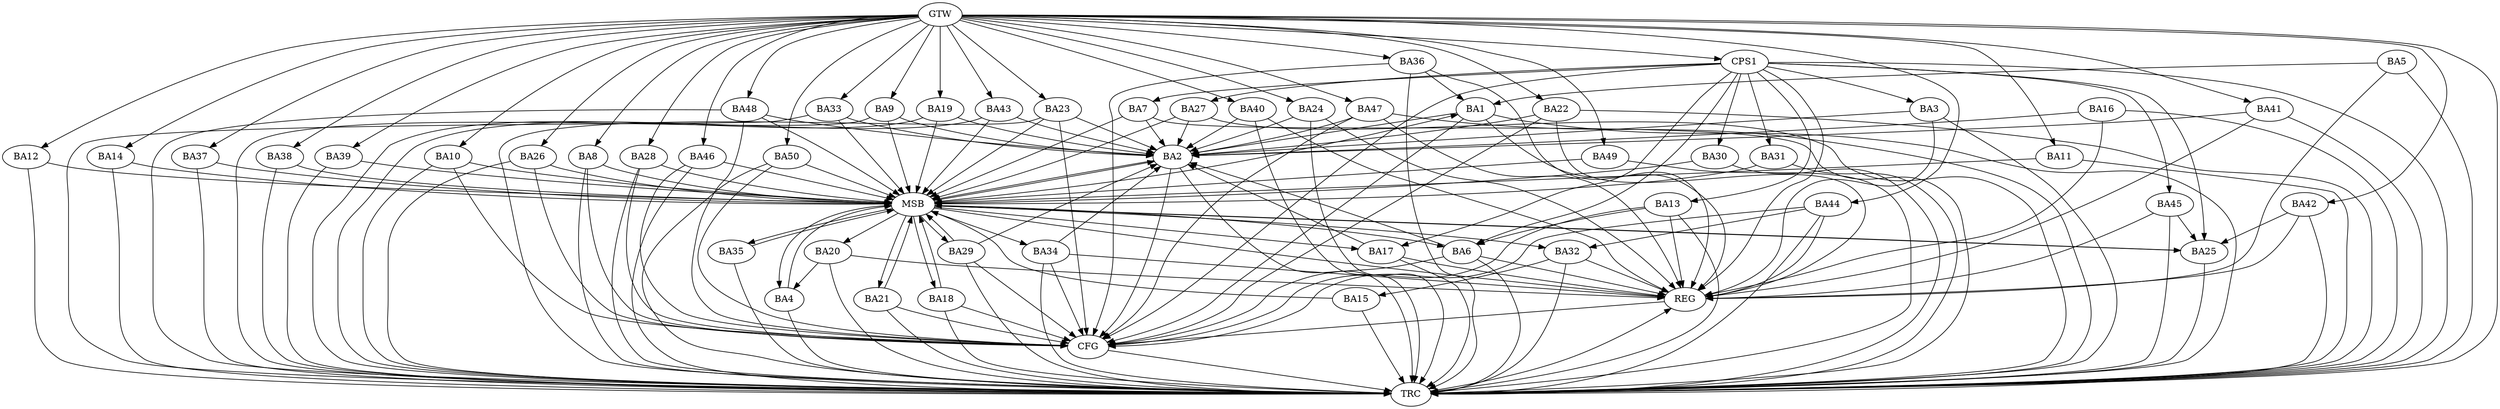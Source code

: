 strict digraph G {
  BA1 [ label="BA1" ];
  BA2 [ label="BA2" ];
  BA3 [ label="BA3" ];
  BA4 [ label="BA4" ];
  BA5 [ label="BA5" ];
  BA6 [ label="BA6" ];
  BA7 [ label="BA7" ];
  BA8 [ label="BA8" ];
  BA9 [ label="BA9" ];
  BA10 [ label="BA10" ];
  BA11 [ label="BA11" ];
  BA12 [ label="BA12" ];
  BA13 [ label="BA13" ];
  BA14 [ label="BA14" ];
  BA15 [ label="BA15" ];
  BA16 [ label="BA16" ];
  BA17 [ label="BA17" ];
  BA18 [ label="BA18" ];
  BA19 [ label="BA19" ];
  BA20 [ label="BA20" ];
  BA21 [ label="BA21" ];
  BA22 [ label="BA22" ];
  BA23 [ label="BA23" ];
  BA24 [ label="BA24" ];
  BA25 [ label="BA25" ];
  BA26 [ label="BA26" ];
  BA27 [ label="BA27" ];
  BA28 [ label="BA28" ];
  BA29 [ label="BA29" ];
  BA30 [ label="BA30" ];
  BA31 [ label="BA31" ];
  BA32 [ label="BA32" ];
  BA33 [ label="BA33" ];
  BA34 [ label="BA34" ];
  BA35 [ label="BA35" ];
  BA36 [ label="BA36" ];
  BA37 [ label="BA37" ];
  BA38 [ label="BA38" ];
  BA39 [ label="BA39" ];
  BA40 [ label="BA40" ];
  BA41 [ label="BA41" ];
  BA42 [ label="BA42" ];
  BA43 [ label="BA43" ];
  BA44 [ label="BA44" ];
  BA45 [ label="BA45" ];
  BA46 [ label="BA46" ];
  BA47 [ label="BA47" ];
  BA48 [ label="BA48" ];
  BA49 [ label="BA49" ];
  BA50 [ label="BA50" ];
  CPS1 [ label="CPS1" ];
  GTW [ label="GTW" ];
  REG [ label="REG" ];
  MSB [ label="MSB" ];
  CFG [ label="CFG" ];
  TRC [ label="TRC" ];
  BA1 -> BA2;
  BA3 -> BA2;
  BA5 -> BA1;
  BA6 -> BA2;
  BA13 -> BA6;
  BA20 -> BA4;
  BA32 -> BA15;
  BA36 -> BA1;
  BA42 -> BA25;
  BA44 -> BA32;
  BA45 -> BA25;
  CPS1 -> BA17;
  CPS1 -> BA25;
  CPS1 -> BA45;
  CPS1 -> BA3;
  CPS1 -> BA6;
  CPS1 -> BA27;
  CPS1 -> BA31;
  CPS1 -> BA7;
  CPS1 -> BA30;
  CPS1 -> BA13;
  GTW -> BA8;
  GTW -> BA9;
  GTW -> BA10;
  GTW -> BA11;
  GTW -> BA12;
  GTW -> BA14;
  GTW -> BA19;
  GTW -> BA22;
  GTW -> BA23;
  GTW -> BA24;
  GTW -> BA26;
  GTW -> BA28;
  GTW -> BA33;
  GTW -> BA36;
  GTW -> BA37;
  GTW -> BA38;
  GTW -> BA39;
  GTW -> BA40;
  GTW -> BA41;
  GTW -> BA42;
  GTW -> BA43;
  GTW -> BA44;
  GTW -> BA46;
  GTW -> BA47;
  GTW -> BA48;
  GTW -> BA49;
  GTW -> BA50;
  GTW -> CPS1;
  BA1 -> REG;
  BA3 -> REG;
  BA5 -> REG;
  BA6 -> REG;
  BA13 -> REG;
  BA16 -> REG;
  BA17 -> REG;
  BA20 -> REG;
  BA22 -> REG;
  BA24 -> REG;
  BA32 -> REG;
  BA34 -> REG;
  BA36 -> REG;
  BA40 -> REG;
  BA41 -> REG;
  BA42 -> REG;
  BA44 -> REG;
  BA45 -> REG;
  BA47 -> REG;
  CPS1 -> REG;
  BA2 -> MSB;
  MSB -> BA1;
  MSB -> REG;
  BA4 -> MSB;
  MSB -> BA2;
  BA7 -> MSB;
  BA8 -> MSB;
  BA9 -> MSB;
  MSB -> BA6;
  BA10 -> MSB;
  MSB -> BA4;
  BA11 -> MSB;
  BA12 -> MSB;
  BA14 -> MSB;
  BA15 -> MSB;
  BA18 -> MSB;
  BA19 -> MSB;
  BA21 -> MSB;
  BA23 -> MSB;
  MSB -> BA21;
  BA25 -> MSB;
  MSB -> BA18;
  BA26 -> MSB;
  BA27 -> MSB;
  BA28 -> MSB;
  MSB -> BA20;
  BA29 -> MSB;
  MSB -> BA17;
  BA30 -> MSB;
  MSB -> BA25;
  BA31 -> MSB;
  BA33 -> MSB;
  MSB -> BA29;
  BA35 -> MSB;
  MSB -> BA34;
  BA37 -> MSB;
  BA38 -> MSB;
  MSB -> BA32;
  BA39 -> MSB;
  BA43 -> MSB;
  BA46 -> MSB;
  MSB -> BA35;
  BA48 -> MSB;
  BA49 -> MSB;
  BA50 -> MSB;
  BA46 -> CFG;
  BA8 -> CFG;
  BA28 -> CFG;
  BA36 -> CFG;
  BA1 -> CFG;
  BA47 -> CFG;
  BA44 -> CFG;
  BA6 -> CFG;
  BA23 -> CFG;
  CPS1 -> CFG;
  BA26 -> CFG;
  BA18 -> CFG;
  BA34 -> CFG;
  BA13 -> CFG;
  BA10 -> CFG;
  BA2 -> CFG;
  BA21 -> CFG;
  BA22 -> CFG;
  BA50 -> CFG;
  BA48 -> CFG;
  BA29 -> CFG;
  REG -> CFG;
  BA1 -> TRC;
  BA2 -> TRC;
  BA3 -> TRC;
  BA4 -> TRC;
  BA5 -> TRC;
  BA6 -> TRC;
  BA7 -> TRC;
  BA8 -> TRC;
  BA9 -> TRC;
  BA10 -> TRC;
  BA11 -> TRC;
  BA12 -> TRC;
  BA13 -> TRC;
  BA14 -> TRC;
  BA15 -> TRC;
  BA16 -> TRC;
  BA17 -> TRC;
  BA18 -> TRC;
  BA19 -> TRC;
  BA20 -> TRC;
  BA21 -> TRC;
  BA22 -> TRC;
  BA23 -> TRC;
  BA24 -> TRC;
  BA25 -> TRC;
  BA26 -> TRC;
  BA27 -> TRC;
  BA28 -> TRC;
  BA29 -> TRC;
  BA30 -> TRC;
  BA31 -> TRC;
  BA32 -> TRC;
  BA33 -> TRC;
  BA34 -> TRC;
  BA35 -> TRC;
  BA36 -> TRC;
  BA37 -> TRC;
  BA38 -> TRC;
  BA39 -> TRC;
  BA40 -> TRC;
  BA41 -> TRC;
  BA42 -> TRC;
  BA43 -> TRC;
  BA44 -> TRC;
  BA45 -> TRC;
  BA46 -> TRC;
  BA47 -> TRC;
  BA48 -> TRC;
  BA49 -> TRC;
  BA50 -> TRC;
  CPS1 -> TRC;
  GTW -> TRC;
  CFG -> TRC;
  TRC -> REG;
  BA22 -> BA2;
  BA29 -> BA2;
  BA43 -> BA2;
  BA40 -> BA2;
  BA41 -> BA2;
  BA19 -> BA2;
  BA17 -> BA2;
  BA9 -> BA2;
  BA48 -> BA2;
  BA24 -> BA2;
  BA16 -> BA2;
  BA33 -> BA2;
  BA23 -> BA2;
  BA7 -> BA2;
  BA34 -> BA2;
  BA47 -> BA2;
  BA27 -> BA2;
}
